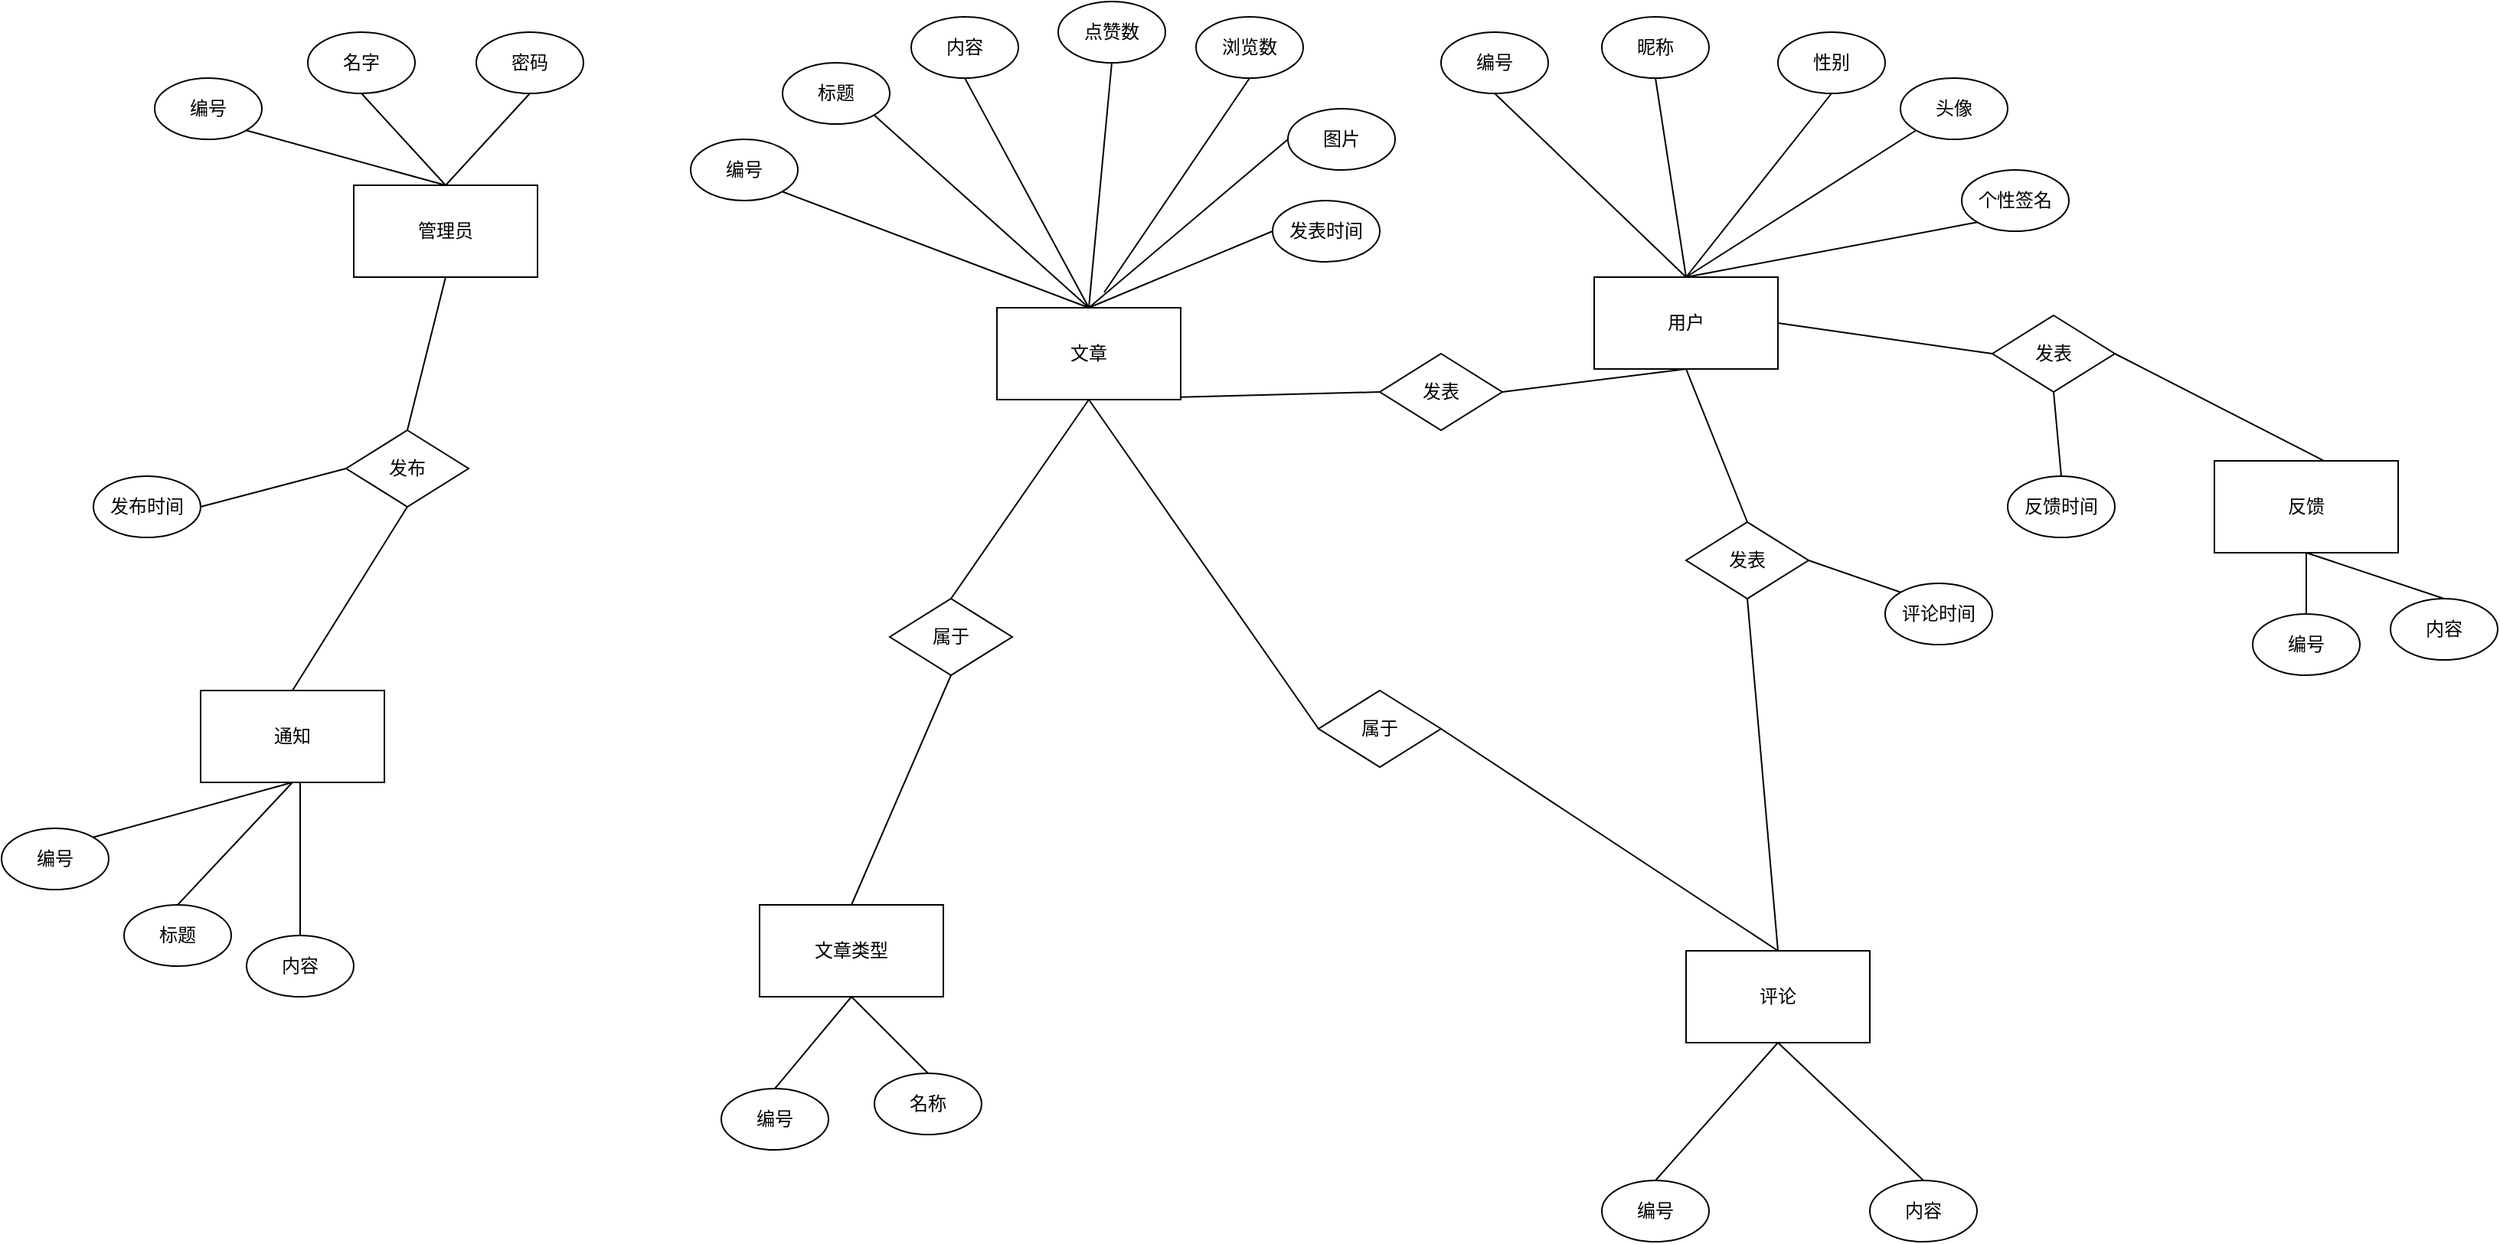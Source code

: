 <mxfile version="14.1.8" type="github">
  <diagram id="vd1nYU1JT7QmE5f7_uJc" name="Page-1">
    <mxGraphModel dx="2497" dy="2306" grid="1" gridSize="10" guides="1" tooltips="1" connect="1" arrows="1" fold="1" page="1" pageScale="1" pageWidth="827" pageHeight="1169" math="0" shadow="0">
      <root>
        <mxCell id="0" />
        <mxCell id="1" parent="0" />
        <mxCell id="JKO6TzAN5K3Vv3_EBDgb-46" style="rounded=0;orthogonalLoop=1;jettySize=auto;html=1;exitX=0.5;exitY=1;exitDx=0;exitDy=0;entryX=0.5;entryY=0;entryDx=0;entryDy=0;endArrow=none;endFill=0;" edge="1" parent="1" source="JKO6TzAN5K3Vv3_EBDgb-1" target="JKO6TzAN5K3Vv3_EBDgb-45">
          <mxGeometry relative="1" as="geometry" />
        </mxCell>
        <mxCell id="JKO6TzAN5K3Vv3_EBDgb-1" value="管理员" style="rounded=0;whiteSpace=wrap;html=1;" vertex="1" parent="1">
          <mxGeometry x="50" y="110" width="120" height="60" as="geometry" />
        </mxCell>
        <mxCell id="JKO6TzAN5K3Vv3_EBDgb-89" style="edgeStyle=none;rounded=0;orthogonalLoop=1;jettySize=auto;html=1;exitX=0.5;exitY=1;exitDx=0;exitDy=0;entryX=0.5;entryY=0;entryDx=0;entryDy=0;endArrow=none;endFill=0;" edge="1" parent="1" source="JKO6TzAN5K3Vv3_EBDgb-2" target="JKO6TzAN5K3Vv3_EBDgb-50">
          <mxGeometry relative="1" as="geometry" />
        </mxCell>
        <mxCell id="JKO6TzAN5K3Vv3_EBDgb-118" style="edgeStyle=none;rounded=0;orthogonalLoop=1;jettySize=auto;html=1;exitX=1;exitY=0.5;exitDx=0;exitDy=0;entryX=0;entryY=0.5;entryDx=0;entryDy=0;endArrow=none;endFill=0;" edge="1" parent="1" source="JKO6TzAN5K3Vv3_EBDgb-2" target="JKO6TzAN5K3Vv3_EBDgb-116">
          <mxGeometry relative="1" as="geometry" />
        </mxCell>
        <mxCell id="JKO6TzAN5K3Vv3_EBDgb-2" value="用户" style="rounded=0;whiteSpace=wrap;html=1;" vertex="1" parent="1">
          <mxGeometry x="860" y="170" width="120" height="60" as="geometry" />
        </mxCell>
        <mxCell id="JKO6TzAN5K3Vv3_EBDgb-3" value="通知" style="rounded=0;whiteSpace=wrap;html=1;" vertex="1" parent="1">
          <mxGeometry x="-50" y="440" width="120" height="60" as="geometry" />
        </mxCell>
        <mxCell id="JKO6TzAN5K3Vv3_EBDgb-73" style="edgeStyle=none;rounded=0;orthogonalLoop=1;jettySize=auto;html=1;exitX=0.5;exitY=1;exitDx=0;exitDy=0;entryX=0.5;entryY=0;entryDx=0;entryDy=0;endArrow=none;endFill=0;" edge="1" parent="1" source="JKO6TzAN5K3Vv3_EBDgb-4" target="JKO6TzAN5K3Vv3_EBDgb-52">
          <mxGeometry relative="1" as="geometry" />
        </mxCell>
        <mxCell id="JKO6TzAN5K3Vv3_EBDgb-77" style="edgeStyle=none;rounded=0;orthogonalLoop=1;jettySize=auto;html=1;exitX=0.5;exitY=1;exitDx=0;exitDy=0;entryX=0;entryY=0.5;entryDx=0;entryDy=0;endArrow=none;endFill=0;" edge="1" parent="1" source="JKO6TzAN5K3Vv3_EBDgb-4" target="JKO6TzAN5K3Vv3_EBDgb-49">
          <mxGeometry relative="1" as="geometry" />
        </mxCell>
        <mxCell id="JKO6TzAN5K3Vv3_EBDgb-92" style="edgeStyle=none;rounded=0;orthogonalLoop=1;jettySize=auto;html=1;exitX=0.5;exitY=1;exitDx=0;exitDy=0;entryX=0;entryY=0.5;entryDx=0;entryDy=0;endArrow=none;endFill=0;" edge="1" parent="1" source="JKO6TzAN5K3Vv3_EBDgb-4" target="JKO6TzAN5K3Vv3_EBDgb-51">
          <mxGeometry relative="1" as="geometry" />
        </mxCell>
        <mxCell id="JKO6TzAN5K3Vv3_EBDgb-4" value="文章" style="rounded=0;whiteSpace=wrap;html=1;" vertex="1" parent="1">
          <mxGeometry x="470" y="190" width="120" height="60" as="geometry" />
        </mxCell>
        <mxCell id="JKO6TzAN5K3Vv3_EBDgb-5" value="评论" style="rounded=0;whiteSpace=wrap;html=1;" vertex="1" parent="1">
          <mxGeometry x="920" y="610" width="120" height="60" as="geometry" />
        </mxCell>
        <mxCell id="JKO6TzAN5K3Vv3_EBDgb-121" style="edgeStyle=none;rounded=0;orthogonalLoop=1;jettySize=auto;html=1;exitX=0.5;exitY=1;exitDx=0;exitDy=0;entryX=0.5;entryY=0;entryDx=0;entryDy=0;endArrow=none;endFill=0;" edge="1" parent="1" source="JKO6TzAN5K3Vv3_EBDgb-6" target="JKO6TzAN5K3Vv3_EBDgb-112">
          <mxGeometry relative="1" as="geometry" />
        </mxCell>
        <mxCell id="JKO6TzAN5K3Vv3_EBDgb-122" style="edgeStyle=none;rounded=0;orthogonalLoop=1;jettySize=auto;html=1;exitX=0.5;exitY=1;exitDx=0;exitDy=0;entryX=0.5;entryY=0;entryDx=0;entryDy=0;endArrow=none;endFill=0;" edge="1" parent="1" source="JKO6TzAN5K3Vv3_EBDgb-6" target="JKO6TzAN5K3Vv3_EBDgb-111">
          <mxGeometry relative="1" as="geometry" />
        </mxCell>
        <mxCell id="JKO6TzAN5K3Vv3_EBDgb-6" value="反馈" style="rounded=0;whiteSpace=wrap;html=1;" vertex="1" parent="1">
          <mxGeometry x="1265" y="290" width="120" height="60" as="geometry" />
        </mxCell>
        <mxCell id="JKO6TzAN5K3Vv3_EBDgb-7" value="文章类型" style="rounded=0;whiteSpace=wrap;html=1;" vertex="1" parent="1">
          <mxGeometry x="315" y="580" width="120" height="60" as="geometry" />
        </mxCell>
        <mxCell id="JKO6TzAN5K3Vv3_EBDgb-63" style="edgeStyle=none;rounded=0;orthogonalLoop=1;jettySize=auto;html=1;exitX=1;exitY=1;exitDx=0;exitDy=0;entryX=0.5;entryY=0;entryDx=0;entryDy=0;endArrow=none;endFill=0;" edge="1" parent="1" source="JKO6TzAN5K3Vv3_EBDgb-8" target="JKO6TzAN5K3Vv3_EBDgb-1">
          <mxGeometry relative="1" as="geometry" />
        </mxCell>
        <mxCell id="JKO6TzAN5K3Vv3_EBDgb-8" value="编号" style="ellipse;whiteSpace=wrap;html=1;" vertex="1" parent="1">
          <mxGeometry x="-80" y="40" width="70" height="40" as="geometry" />
        </mxCell>
        <mxCell id="JKO6TzAN5K3Vv3_EBDgb-64" style="edgeStyle=none;rounded=0;orthogonalLoop=1;jettySize=auto;html=1;exitX=0.5;exitY=1;exitDx=0;exitDy=0;endArrow=none;endFill=0;" edge="1" parent="1" source="JKO6TzAN5K3Vv3_EBDgb-10">
          <mxGeometry relative="1" as="geometry">
            <mxPoint x="110" y="110" as="targetPoint" />
          </mxGeometry>
        </mxCell>
        <mxCell id="JKO6TzAN5K3Vv3_EBDgb-10" value="名字" style="ellipse;whiteSpace=wrap;html=1;" vertex="1" parent="1">
          <mxGeometry x="20" y="10" width="70" height="40" as="geometry" />
        </mxCell>
        <mxCell id="JKO6TzAN5K3Vv3_EBDgb-65" style="edgeStyle=none;rounded=0;orthogonalLoop=1;jettySize=auto;html=1;exitX=0.5;exitY=1;exitDx=0;exitDy=0;endArrow=none;endFill=0;" edge="1" parent="1" source="JKO6TzAN5K3Vv3_EBDgb-13">
          <mxGeometry relative="1" as="geometry">
            <mxPoint x="110" y="110" as="targetPoint" />
          </mxGeometry>
        </mxCell>
        <mxCell id="JKO6TzAN5K3Vv3_EBDgb-13" value="密码&lt;span style=&quot;color: rgba(0 , 0 , 0 , 0) ; font-family: monospace ; font-size: 0px&quot;&gt;%3CmxGraphModel%3E%3Croot%3E%3CmxCell%20id%3D%220%22%2F%3E%3CmxCell%20id%3D%221%22%20parent%3D%220%22%2F%3E%3CmxCell%20id%3D%222%22%20value%3D%22%E5%90%8D%E5%AD%97%22%20style%3D%22ellipse%3BwhiteSpace%3Dwrap%3Bhtml%3D1%3B%22%20vertex%3D%221%22%20parent%3D%221%22%3E%3CmxGeometry%20x%3D%22140%22%20y%3D%2210%22%20width%3D%2270%22%20height%3D%2240%22%20as%3D%22geometry%22%2F%3E%3C%2FmxCell%3E%3C%2Froot%3E%3C%2FmxGraphModel%3E&lt;/span&gt;" style="ellipse;whiteSpace=wrap;html=1;" vertex="1" parent="1">
          <mxGeometry x="130" y="10" width="70" height="40" as="geometry" />
        </mxCell>
        <mxCell id="JKO6TzAN5K3Vv3_EBDgb-79" style="edgeStyle=none;rounded=0;orthogonalLoop=1;jettySize=auto;html=1;exitX=0.5;exitY=1;exitDx=0;exitDy=0;entryX=0.5;entryY=0;entryDx=0;entryDy=0;endArrow=none;endFill=0;" edge="1" parent="1" source="JKO6TzAN5K3Vv3_EBDgb-14" target="JKO6TzAN5K3Vv3_EBDgb-2">
          <mxGeometry relative="1" as="geometry" />
        </mxCell>
        <mxCell id="JKO6TzAN5K3Vv3_EBDgb-14" value="编号&lt;span style=&quot;color: rgba(0 , 0 , 0 , 0) ; font-family: monospace ; font-size: 0px&quot;&gt;%3CmxGraphModel%3E%3Croot%3E%3CmxCell%20id%3D%220%22%2F%3E%3CmxCell%20id%3D%221%22%20parent%3D%220%22%2F%3E%3CmxCell%20id%3D%222%22%20value%3D%22%E5%AF%86%E7%A0%81%26lt%3Bspan%20style%3D%26quot%3Bcolor%3A%20rgba(0%20%2C%200%20%2C%200%20%2C%200)%20%3B%20font-family%3A%20monospace%20%3B%20font-size%3A%200px%26quot%3B%26gt%3B%253CmxGraphModel%253E%253Croot%253E%253CmxCell%2520id%253D%25220%2522%252F%253E%253CmxCell%2520id%253D%25221%2522%2520parent%253D%25220%2522%252F%253E%253CmxCell%2520id%253D%25222%2522%2520value%253D%2522%25E5%2590%258D%25E5%25AD%2597%2522%2520style%253D%2522ellipse%253BwhiteSpace%253Dwrap%253Bhtml%253D1%253B%2522%2520vertex%253D%25221%2522%2520parent%253D%25221%2522%253E%253CmxGeometry%2520x%253D%2522140%2522%2520y%253D%252210%2522%2520width%253D%252270%2522%2520height%253D%252240%2522%2520as%253D%2522geometry%2522%252F%253E%253C%252FmxCell%253E%253C%252Froot%253E%253C%252FmxGraphModel%253E%26lt%3B%2Fspan%26gt%3B%22%20style%3D%22ellipse%3BwhiteSpace%3Dwrap%3Bhtml%3D1%3B%22%20vertex%3D%221%22%20parent%3D%221%22%3E%3CmxGeometry%20x%3D%22240%22%20y%3D%2210%22%20width%3D%2270%22%20height%3D%2240%22%20as%3D%22geometry%22%2F%3E%3C%2FmxCell%3E%3C%2Froot%3E%3C%2FmxGraphModel%3E&lt;/span&gt;" style="ellipse;whiteSpace=wrap;html=1;" vertex="1" parent="1">
          <mxGeometry x="760" y="10" width="70" height="40" as="geometry" />
        </mxCell>
        <mxCell id="JKO6TzAN5K3Vv3_EBDgb-80" style="edgeStyle=none;rounded=0;orthogonalLoop=1;jettySize=auto;html=1;exitX=0.5;exitY=1;exitDx=0;exitDy=0;endArrow=none;endFill=0;entryX=0.5;entryY=0;entryDx=0;entryDy=0;" edge="1" parent="1" source="JKO6TzAN5K3Vv3_EBDgb-15" target="JKO6TzAN5K3Vv3_EBDgb-2">
          <mxGeometry relative="1" as="geometry">
            <mxPoint x="920" y="150" as="targetPoint" />
          </mxGeometry>
        </mxCell>
        <mxCell id="JKO6TzAN5K3Vv3_EBDgb-15" value="昵称" style="ellipse;whiteSpace=wrap;html=1;" vertex="1" parent="1">
          <mxGeometry x="865" width="70" height="40" as="geometry" />
        </mxCell>
        <mxCell id="JKO6TzAN5K3Vv3_EBDgb-81" style="edgeStyle=none;rounded=0;orthogonalLoop=1;jettySize=auto;html=1;exitX=0.5;exitY=1;exitDx=0;exitDy=0;endArrow=none;endFill=0;entryX=0.5;entryY=0;entryDx=0;entryDy=0;" edge="1" parent="1" source="JKO6TzAN5K3Vv3_EBDgb-16" target="JKO6TzAN5K3Vv3_EBDgb-2">
          <mxGeometry relative="1" as="geometry">
            <mxPoint x="930" y="150" as="targetPoint" />
          </mxGeometry>
        </mxCell>
        <mxCell id="JKO6TzAN5K3Vv3_EBDgb-16" value="性别" style="ellipse;whiteSpace=wrap;html=1;" vertex="1" parent="1">
          <mxGeometry x="980" y="10" width="70" height="40" as="geometry" />
        </mxCell>
        <mxCell id="JKO6TzAN5K3Vv3_EBDgb-83" style="edgeStyle=none;rounded=0;orthogonalLoop=1;jettySize=auto;html=1;exitX=0;exitY=1;exitDx=0;exitDy=0;endArrow=none;endFill=0;entryX=0.5;entryY=0;entryDx=0;entryDy=0;" edge="1" parent="1" source="JKO6TzAN5K3Vv3_EBDgb-17" target="JKO6TzAN5K3Vv3_EBDgb-2">
          <mxGeometry relative="1" as="geometry">
            <mxPoint x="930" y="150" as="targetPoint" />
          </mxGeometry>
        </mxCell>
        <mxCell id="JKO6TzAN5K3Vv3_EBDgb-17" value="个性签名" style="ellipse;whiteSpace=wrap;html=1;" vertex="1" parent="1">
          <mxGeometry x="1100" y="100" width="70" height="40" as="geometry" />
        </mxCell>
        <mxCell id="JKO6TzAN5K3Vv3_EBDgb-82" style="edgeStyle=none;rounded=0;orthogonalLoop=1;jettySize=auto;html=1;exitX=0;exitY=1;exitDx=0;exitDy=0;endArrow=none;endFill=0;entryX=0.5;entryY=0;entryDx=0;entryDy=0;" edge="1" parent="1" source="JKO6TzAN5K3Vv3_EBDgb-18" target="JKO6TzAN5K3Vv3_EBDgb-2">
          <mxGeometry relative="1" as="geometry">
            <mxPoint x="920" y="150" as="targetPoint" />
          </mxGeometry>
        </mxCell>
        <mxCell id="JKO6TzAN5K3Vv3_EBDgb-18" value="头像" style="ellipse;whiteSpace=wrap;html=1;" vertex="1" parent="1">
          <mxGeometry x="1060" y="40" width="70" height="40" as="geometry" />
        </mxCell>
        <mxCell id="JKO6TzAN5K3Vv3_EBDgb-57" style="edgeStyle=none;rounded=0;orthogonalLoop=1;jettySize=auto;html=1;exitX=0.5;exitY=1;exitDx=0;exitDy=0;endArrow=none;endFill=0;" edge="1" parent="1" source="JKO6TzAN5K3Vv3_EBDgb-19">
          <mxGeometry relative="1" as="geometry">
            <mxPoint x="530" y="190" as="targetPoint" />
          </mxGeometry>
        </mxCell>
        <mxCell id="JKO6TzAN5K3Vv3_EBDgb-19" value="内容&lt;span style=&quot;color: rgba(0 , 0 , 0 , 0) ; font-family: monospace ; font-size: 0px&quot;&gt;%3CmxGraphModel%3E%3Croot%3E%3CmxCell%20id%3D%220%22%2F%3E%3CmxCell%20id%3D%221%22%20parent%3D%220%22%2F%3E%3CmxCell%20id%3D%222%22%20value%3D%22%E5%AF%86%E7%A0%81%26lt%3Bspan%20style%3D%26quot%3Bcolor%3A%20rgba(0%20%2C%200%20%2C%200%20%2C%200)%20%3B%20font-family%3A%20monospace%20%3B%20font-size%3A%200px%26quot%3B%26gt%3B%253CmxGraphModel%253E%253Croot%253E%253CmxCell%2520id%253D%25220%2522%252F%253E%253CmxCell%2520id%253D%25221%2522%2520parent%253D%25220%2522%252F%253E%253CmxCell%2520id%253D%25222%2522%2520value%253D%2522%25E5%2590%258D%25E5%25AD%2597%2522%2520style%253D%2522ellipse%253BwhiteSpace%253Dwrap%253Bhtml%253D1%253B%2522%2520vertex%253D%25221%2522%2520parent%253D%25221%2522%253E%253CmxGeometry%2520x%253D%2522140%2522%2520y%253D%252210%2522%2520width%253D%252270%2522%2520height%253D%252240%2522%2520as%253D%2522geometry%2522%252F%253E%253C%252FmxCell%253E%253C%252Froot%253E%253C%252FmxGraphModel%253E%26lt%3B%2Fspan%26gt%3B%22%20style%3D%22ellipse%3BwhiteSpace%3Dwrap%3Bhtml%3D1%3B%22%20vertex%3D%221%22%20parent%3D%221%22%3E%3CmxGeometry%20x%3D%22240%22%20y%3D%2210%22%20width%3D%2270%22%20height%3D%2240%22%20as%3D%22geometry%22%2F%3E%3C%2FmxCell%3E%3C%2Froot%3E%3C%2FmxGraphModel%3E&lt;/span&gt;" style="ellipse;whiteSpace=wrap;html=1;" vertex="1" parent="1">
          <mxGeometry x="414" width="70" height="40" as="geometry" />
        </mxCell>
        <mxCell id="JKO6TzAN5K3Vv3_EBDgb-56" style="edgeStyle=none;rounded=0;orthogonalLoop=1;jettySize=auto;html=1;exitX=1;exitY=1;exitDx=0;exitDy=0;endArrow=none;endFill=0;" edge="1" parent="1" source="JKO6TzAN5K3Vv3_EBDgb-20">
          <mxGeometry relative="1" as="geometry">
            <mxPoint x="530" y="190" as="targetPoint" />
          </mxGeometry>
        </mxCell>
        <mxCell id="JKO6TzAN5K3Vv3_EBDgb-20" value="标题" style="ellipse;whiteSpace=wrap;html=1;" vertex="1" parent="1">
          <mxGeometry x="330" y="30" width="70" height="40" as="geometry" />
        </mxCell>
        <mxCell id="JKO6TzAN5K3Vv3_EBDgb-54" style="edgeStyle=none;rounded=0;orthogonalLoop=1;jettySize=auto;html=1;exitX=1;exitY=1;exitDx=0;exitDy=0;entryX=0.5;entryY=0;entryDx=0;entryDy=0;endArrow=none;endFill=0;" edge="1" parent="1" source="JKO6TzAN5K3Vv3_EBDgb-21" target="JKO6TzAN5K3Vv3_EBDgb-4">
          <mxGeometry relative="1" as="geometry" />
        </mxCell>
        <mxCell id="JKO6TzAN5K3Vv3_EBDgb-21" value="编号" style="ellipse;whiteSpace=wrap;html=1;" vertex="1" parent="1">
          <mxGeometry x="270" y="80" width="70" height="40" as="geometry" />
        </mxCell>
        <mxCell id="JKO6TzAN5K3Vv3_EBDgb-62" style="edgeStyle=none;rounded=0;orthogonalLoop=1;jettySize=auto;html=1;exitX=0;exitY=0.5;exitDx=0;exitDy=0;entryX=0.5;entryY=0;entryDx=0;entryDy=0;endArrow=none;endFill=0;" edge="1" parent="1" source="JKO6TzAN5K3Vv3_EBDgb-22" target="JKO6TzAN5K3Vv3_EBDgb-4">
          <mxGeometry relative="1" as="geometry" />
        </mxCell>
        <mxCell id="JKO6TzAN5K3Vv3_EBDgb-22" value="发表时间" style="ellipse;whiteSpace=wrap;html=1;" vertex="1" parent="1">
          <mxGeometry x="650" y="120" width="70" height="40" as="geometry" />
        </mxCell>
        <mxCell id="JKO6TzAN5K3Vv3_EBDgb-59" style="edgeStyle=none;rounded=0;orthogonalLoop=1;jettySize=auto;html=1;exitX=0.5;exitY=1;exitDx=0;exitDy=0;endArrow=none;endFill=0;" edge="1" parent="1" source="JKO6TzAN5K3Vv3_EBDgb-23">
          <mxGeometry relative="1" as="geometry">
            <mxPoint x="540" y="180" as="targetPoint" />
          </mxGeometry>
        </mxCell>
        <mxCell id="JKO6TzAN5K3Vv3_EBDgb-23" value="浏览数" style="ellipse;whiteSpace=wrap;html=1;" vertex="1" parent="1">
          <mxGeometry x="600" width="70" height="40" as="geometry" />
        </mxCell>
        <mxCell id="JKO6TzAN5K3Vv3_EBDgb-58" style="edgeStyle=none;rounded=0;orthogonalLoop=1;jettySize=auto;html=1;exitX=0.5;exitY=1;exitDx=0;exitDy=0;endArrow=none;endFill=0;" edge="1" parent="1" source="JKO6TzAN5K3Vv3_EBDgb-24">
          <mxGeometry relative="1" as="geometry">
            <mxPoint x="530" y="190" as="targetPoint" />
          </mxGeometry>
        </mxCell>
        <mxCell id="JKO6TzAN5K3Vv3_EBDgb-24" value="点赞数" style="ellipse;whiteSpace=wrap;html=1;" vertex="1" parent="1">
          <mxGeometry x="510" y="-10" width="70" height="40" as="geometry" />
        </mxCell>
        <mxCell id="JKO6TzAN5K3Vv3_EBDgb-66" style="edgeStyle=none;rounded=0;orthogonalLoop=1;jettySize=auto;html=1;exitX=1;exitY=0;exitDx=0;exitDy=0;entryX=0.5;entryY=1;entryDx=0;entryDy=0;endArrow=none;endFill=0;" edge="1" parent="1" source="JKO6TzAN5K3Vv3_EBDgb-25" target="JKO6TzAN5K3Vv3_EBDgb-3">
          <mxGeometry relative="1" as="geometry" />
        </mxCell>
        <mxCell id="JKO6TzAN5K3Vv3_EBDgb-25" value="编号" style="ellipse;whiteSpace=wrap;html=1;" vertex="1" parent="1">
          <mxGeometry x="-180" y="530" width="70" height="40" as="geometry" />
        </mxCell>
        <mxCell id="JKO6TzAN5K3Vv3_EBDgb-61" style="edgeStyle=none;rounded=0;orthogonalLoop=1;jettySize=auto;html=1;exitX=0;exitY=0.5;exitDx=0;exitDy=0;endArrow=none;endFill=0;" edge="1" parent="1" source="JKO6TzAN5K3Vv3_EBDgb-27">
          <mxGeometry relative="1" as="geometry">
            <mxPoint x="530" y="190" as="targetPoint" />
          </mxGeometry>
        </mxCell>
        <mxCell id="JKO6TzAN5K3Vv3_EBDgb-27" value="图片" style="ellipse;whiteSpace=wrap;html=1;" vertex="1" parent="1">
          <mxGeometry x="660" y="60" width="70" height="40" as="geometry" />
        </mxCell>
        <mxCell id="JKO6TzAN5K3Vv3_EBDgb-68" style="edgeStyle=none;rounded=0;orthogonalLoop=1;jettySize=auto;html=1;exitX=0.5;exitY=0;exitDx=0;exitDy=0;endArrow=none;endFill=0;" edge="1" parent="1" source="JKO6TzAN5K3Vv3_EBDgb-28">
          <mxGeometry relative="1" as="geometry">
            <mxPoint x="15" y="500" as="targetPoint" />
          </mxGeometry>
        </mxCell>
        <mxCell id="JKO6TzAN5K3Vv3_EBDgb-28" value="内容" style="ellipse;whiteSpace=wrap;html=1;" vertex="1" parent="1">
          <mxGeometry x="-20" y="600" width="70" height="40" as="geometry" />
        </mxCell>
        <mxCell id="JKO6TzAN5K3Vv3_EBDgb-67" style="edgeStyle=none;rounded=0;orthogonalLoop=1;jettySize=auto;html=1;exitX=0.5;exitY=0;exitDx=0;exitDy=0;endArrow=none;endFill=0;" edge="1" parent="1" source="JKO6TzAN5K3Vv3_EBDgb-29">
          <mxGeometry relative="1" as="geometry">
            <mxPoint x="10" y="500" as="targetPoint" />
          </mxGeometry>
        </mxCell>
        <mxCell id="JKO6TzAN5K3Vv3_EBDgb-29" value="标题" style="ellipse;whiteSpace=wrap;html=1;" vertex="1" parent="1">
          <mxGeometry x="-100" y="580" width="70" height="40" as="geometry" />
        </mxCell>
        <mxCell id="JKO6TzAN5K3Vv3_EBDgb-88" style="edgeStyle=none;rounded=0;orthogonalLoop=1;jettySize=auto;html=1;exitX=1;exitY=0.5;exitDx=0;exitDy=0;entryX=0;entryY=0.5;entryDx=0;entryDy=0;endArrow=none;endFill=0;" edge="1" parent="1" source="JKO6TzAN5K3Vv3_EBDgb-31" target="JKO6TzAN5K3Vv3_EBDgb-45">
          <mxGeometry relative="1" as="geometry" />
        </mxCell>
        <mxCell id="JKO6TzAN5K3Vv3_EBDgb-31" value="发布时间" style="ellipse;whiteSpace=wrap;html=1;" vertex="1" parent="1">
          <mxGeometry x="-120" y="300" width="70" height="40" as="geometry" />
        </mxCell>
        <mxCell id="JKO6TzAN5K3Vv3_EBDgb-37" value="反馈时间" style="ellipse;whiteSpace=wrap;html=1;" vertex="1" parent="1">
          <mxGeometry x="1130" y="300" width="70" height="40" as="geometry" />
        </mxCell>
        <mxCell id="JKO6TzAN5K3Vv3_EBDgb-72" style="edgeStyle=none;rounded=0;orthogonalLoop=1;jettySize=auto;html=1;exitX=0.5;exitY=0;exitDx=0;exitDy=0;entryX=0.5;entryY=1;entryDx=0;entryDy=0;endArrow=none;endFill=0;" edge="1" parent="1" source="JKO6TzAN5K3Vv3_EBDgb-38" target="JKO6TzAN5K3Vv3_EBDgb-7">
          <mxGeometry relative="1" as="geometry" />
        </mxCell>
        <mxCell id="JKO6TzAN5K3Vv3_EBDgb-38" value="名称" style="ellipse;whiteSpace=wrap;html=1;" vertex="1" parent="1">
          <mxGeometry x="390" y="690" width="70" height="40" as="geometry" />
        </mxCell>
        <mxCell id="JKO6TzAN5K3Vv3_EBDgb-71" style="edgeStyle=none;rounded=0;orthogonalLoop=1;jettySize=auto;html=1;exitX=0.5;exitY=0;exitDx=0;exitDy=0;entryX=0.5;entryY=1;entryDx=0;entryDy=0;endArrow=none;endFill=0;" edge="1" parent="1" source="JKO6TzAN5K3Vv3_EBDgb-39" target="JKO6TzAN5K3Vv3_EBDgb-7">
          <mxGeometry relative="1" as="geometry" />
        </mxCell>
        <mxCell id="JKO6TzAN5K3Vv3_EBDgb-39" value="编号" style="ellipse;whiteSpace=wrap;html=1;" vertex="1" parent="1">
          <mxGeometry x="290" y="700" width="70" height="40" as="geometry" />
        </mxCell>
        <mxCell id="JKO6TzAN5K3Vv3_EBDgb-95" style="edgeStyle=none;rounded=0;orthogonalLoop=1;jettySize=auto;html=1;exitX=0.5;exitY=0;exitDx=0;exitDy=0;entryX=0.5;entryY=1;entryDx=0;entryDy=0;endArrow=none;endFill=0;" edge="1" parent="1" source="JKO6TzAN5K3Vv3_EBDgb-41" target="JKO6TzAN5K3Vv3_EBDgb-5">
          <mxGeometry relative="1" as="geometry" />
        </mxCell>
        <mxCell id="JKO6TzAN5K3Vv3_EBDgb-41" value="内容" style="ellipse;whiteSpace=wrap;html=1;" vertex="1" parent="1">
          <mxGeometry x="1040" y="760" width="70" height="40" as="geometry" />
        </mxCell>
        <mxCell id="JKO6TzAN5K3Vv3_EBDgb-84" style="edgeStyle=none;rounded=0;orthogonalLoop=1;jettySize=auto;html=1;exitX=0.5;exitY=0;exitDx=0;exitDy=0;entryX=0.5;entryY=1;entryDx=0;entryDy=0;endArrow=none;endFill=0;" edge="1" parent="1" source="JKO6TzAN5K3Vv3_EBDgb-42" target="JKO6TzAN5K3Vv3_EBDgb-5">
          <mxGeometry relative="1" as="geometry" />
        </mxCell>
        <mxCell id="JKO6TzAN5K3Vv3_EBDgb-42" value="编号" style="ellipse;whiteSpace=wrap;html=1;" vertex="1" parent="1">
          <mxGeometry x="865" y="760" width="70" height="40" as="geometry" />
        </mxCell>
        <mxCell id="JKO6TzAN5K3Vv3_EBDgb-47" style="edgeStyle=none;rounded=0;orthogonalLoop=1;jettySize=auto;html=1;exitX=0.5;exitY=1;exitDx=0;exitDy=0;entryX=0.5;entryY=0;entryDx=0;entryDy=0;endArrow=none;endFill=0;" edge="1" parent="1" source="JKO6TzAN5K3Vv3_EBDgb-45" target="JKO6TzAN5K3Vv3_EBDgb-3">
          <mxGeometry relative="1" as="geometry" />
        </mxCell>
        <mxCell id="JKO6TzAN5K3Vv3_EBDgb-45" value="发布" style="rhombus;whiteSpace=wrap;html=1;" vertex="1" parent="1">
          <mxGeometry x="45" y="270" width="80" height="50" as="geometry" />
        </mxCell>
        <mxCell id="JKO6TzAN5K3Vv3_EBDgb-78" style="edgeStyle=none;rounded=0;orthogonalLoop=1;jettySize=auto;html=1;exitX=1;exitY=0.5;exitDx=0;exitDy=0;endArrow=none;endFill=0;entryX=0.5;entryY=1;entryDx=0;entryDy=0;" edge="1" parent="1" source="JKO6TzAN5K3Vv3_EBDgb-49" target="JKO6TzAN5K3Vv3_EBDgb-2">
          <mxGeometry relative="1" as="geometry">
            <mxPoint x="920" y="220" as="targetPoint" />
          </mxGeometry>
        </mxCell>
        <mxCell id="JKO6TzAN5K3Vv3_EBDgb-49" value="发表" style="rhombus;whiteSpace=wrap;html=1;" vertex="1" parent="1">
          <mxGeometry x="720" y="220" width="80" height="50" as="geometry" />
        </mxCell>
        <mxCell id="JKO6TzAN5K3Vv3_EBDgb-90" style="edgeStyle=none;rounded=0;orthogonalLoop=1;jettySize=auto;html=1;exitX=0.5;exitY=1;exitDx=0;exitDy=0;entryX=0.5;entryY=0;entryDx=0;entryDy=0;endArrow=none;endFill=0;" edge="1" parent="1" source="JKO6TzAN5K3Vv3_EBDgb-50" target="JKO6TzAN5K3Vv3_EBDgb-5">
          <mxGeometry relative="1" as="geometry" />
        </mxCell>
        <mxCell id="JKO6TzAN5K3Vv3_EBDgb-94" style="edgeStyle=none;rounded=0;orthogonalLoop=1;jettySize=auto;html=1;exitX=1;exitY=0.5;exitDx=0;exitDy=0;entryX=0;entryY=0;entryDx=0;entryDy=0;endArrow=none;endFill=0;" edge="1" parent="1" source="JKO6TzAN5K3Vv3_EBDgb-50" target="JKO6TzAN5K3Vv3_EBDgb-91">
          <mxGeometry relative="1" as="geometry" />
        </mxCell>
        <mxCell id="JKO6TzAN5K3Vv3_EBDgb-50" value="发表" style="rhombus;whiteSpace=wrap;html=1;" vertex="1" parent="1">
          <mxGeometry x="920" y="330" width="80" height="50" as="geometry" />
        </mxCell>
        <mxCell id="JKO6TzAN5K3Vv3_EBDgb-93" style="edgeStyle=none;rounded=0;orthogonalLoop=1;jettySize=auto;html=1;exitX=1;exitY=0.5;exitDx=0;exitDy=0;entryX=0.5;entryY=0;entryDx=0;entryDy=0;endArrow=none;endFill=0;" edge="1" parent="1" source="JKO6TzAN5K3Vv3_EBDgb-51" target="JKO6TzAN5K3Vv3_EBDgb-5">
          <mxGeometry relative="1" as="geometry" />
        </mxCell>
        <mxCell id="JKO6TzAN5K3Vv3_EBDgb-51" value="属于" style="rhombus;whiteSpace=wrap;html=1;" vertex="1" parent="1">
          <mxGeometry x="680" y="440" width="80" height="50" as="geometry" />
        </mxCell>
        <mxCell id="JKO6TzAN5K3Vv3_EBDgb-74" style="edgeStyle=none;rounded=0;orthogonalLoop=1;jettySize=auto;html=1;exitX=0.5;exitY=1;exitDx=0;exitDy=0;entryX=0.5;entryY=0;entryDx=0;entryDy=0;endArrow=none;endFill=0;" edge="1" parent="1" source="JKO6TzAN5K3Vv3_EBDgb-52" target="JKO6TzAN5K3Vv3_EBDgb-7">
          <mxGeometry relative="1" as="geometry" />
        </mxCell>
        <mxCell id="JKO6TzAN5K3Vv3_EBDgb-52" value="属于" style="rhombus;whiteSpace=wrap;html=1;" vertex="1" parent="1">
          <mxGeometry x="400" y="380" width="80" height="50" as="geometry" />
        </mxCell>
        <mxCell id="JKO6TzAN5K3Vv3_EBDgb-91" value="评论时间" style="ellipse;whiteSpace=wrap;html=1;" vertex="1" parent="1">
          <mxGeometry x="1050" y="370" width="70" height="40" as="geometry" />
        </mxCell>
        <mxCell id="JKO6TzAN5K3Vv3_EBDgb-111" value="内容" style="ellipse;whiteSpace=wrap;html=1;" vertex="1" parent="1">
          <mxGeometry x="1380" y="380" width="70" height="40" as="geometry" />
        </mxCell>
        <mxCell id="JKO6TzAN5K3Vv3_EBDgb-112" value="编号" style="ellipse;whiteSpace=wrap;html=1;" vertex="1" parent="1">
          <mxGeometry x="1290" y="390" width="70" height="40" as="geometry" />
        </mxCell>
        <mxCell id="JKO6TzAN5K3Vv3_EBDgb-119" style="edgeStyle=none;rounded=0;orthogonalLoop=1;jettySize=auto;html=1;exitX=1;exitY=0.5;exitDx=0;exitDy=0;entryX=0.594;entryY=-0.003;entryDx=0;entryDy=0;entryPerimeter=0;endArrow=none;endFill=0;" edge="1" parent="1" source="JKO6TzAN5K3Vv3_EBDgb-116" target="JKO6TzAN5K3Vv3_EBDgb-6">
          <mxGeometry relative="1" as="geometry" />
        </mxCell>
        <mxCell id="JKO6TzAN5K3Vv3_EBDgb-120" style="edgeStyle=none;rounded=0;orthogonalLoop=1;jettySize=auto;html=1;exitX=0.5;exitY=1;exitDx=0;exitDy=0;entryX=0.5;entryY=0;entryDx=0;entryDy=0;endArrow=none;endFill=0;" edge="1" parent="1" source="JKO6TzAN5K3Vv3_EBDgb-116" target="JKO6TzAN5K3Vv3_EBDgb-37">
          <mxGeometry relative="1" as="geometry" />
        </mxCell>
        <mxCell id="JKO6TzAN5K3Vv3_EBDgb-116" value="发表" style="rhombus;whiteSpace=wrap;html=1;" vertex="1" parent="1">
          <mxGeometry x="1120" y="195" width="80" height="50" as="geometry" />
        </mxCell>
      </root>
    </mxGraphModel>
  </diagram>
</mxfile>
